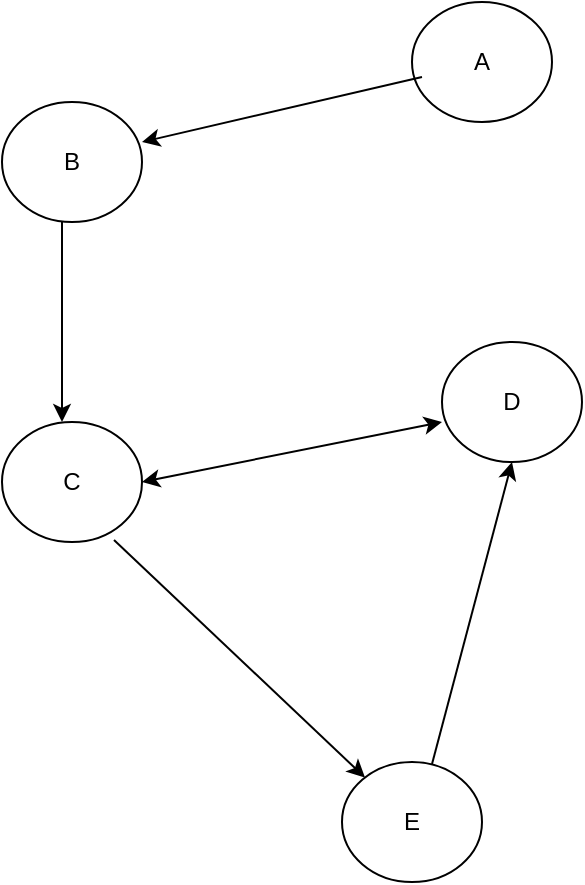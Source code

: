 <mxfile version="18.2.0" type="github">
  <diagram id="bfzW_d-6oRnT0RZYZXPe" name="Page-1">
    <mxGraphModel dx="2062" dy="1154" grid="1" gridSize="10" guides="1" tooltips="1" connect="1" arrows="1" fold="1" page="1" pageScale="1" pageWidth="850" pageHeight="1100" math="0" shadow="0">
      <root>
        <mxCell id="0" />
        <mxCell id="1" parent="0" />
        <mxCell id="bTZJxM_oHtJKS08J0ipN-1" value="" style="ellipse;whiteSpace=wrap;html=1;" vertex="1" parent="1">
          <mxGeometry x="220" y="100" width="70" height="60" as="geometry" />
        </mxCell>
        <mxCell id="bTZJxM_oHtJKS08J0ipN-2" value="" style="ellipse;whiteSpace=wrap;html=1;" vertex="1" parent="1">
          <mxGeometry x="425" y="50" width="70" height="60" as="geometry" />
        </mxCell>
        <mxCell id="bTZJxM_oHtJKS08J0ipN-3" value="" style="ellipse;whiteSpace=wrap;html=1;" vertex="1" parent="1">
          <mxGeometry x="440" y="220" width="70" height="60" as="geometry" />
        </mxCell>
        <mxCell id="bTZJxM_oHtJKS08J0ipN-4" value="" style="ellipse;whiteSpace=wrap;html=1;" vertex="1" parent="1">
          <mxGeometry x="220" y="260" width="70" height="60" as="geometry" />
        </mxCell>
        <mxCell id="bTZJxM_oHtJKS08J0ipN-5" value="" style="ellipse;whiteSpace=wrap;html=1;" vertex="1" parent="1">
          <mxGeometry x="390" y="430" width="70" height="60" as="geometry" />
        </mxCell>
        <mxCell id="bTZJxM_oHtJKS08J0ipN-6" value="B" style="text;html=1;strokeColor=none;fillColor=none;align=center;verticalAlign=middle;whiteSpace=wrap;rounded=0;" vertex="1" parent="1">
          <mxGeometry x="225" y="115" width="60" height="30" as="geometry" />
        </mxCell>
        <mxCell id="bTZJxM_oHtJKS08J0ipN-7" value="A" style="text;html=1;strokeColor=none;fillColor=none;align=center;verticalAlign=middle;whiteSpace=wrap;rounded=0;" vertex="1" parent="1">
          <mxGeometry x="430" y="65" width="60" height="30" as="geometry" />
        </mxCell>
        <mxCell id="bTZJxM_oHtJKS08J0ipN-8" value="D" style="text;html=1;strokeColor=none;fillColor=none;align=center;verticalAlign=middle;whiteSpace=wrap;rounded=0;" vertex="1" parent="1">
          <mxGeometry x="445" y="235" width="60" height="30" as="geometry" />
        </mxCell>
        <mxCell id="bTZJxM_oHtJKS08J0ipN-9" value="C" style="text;html=1;strokeColor=none;fillColor=none;align=center;verticalAlign=middle;whiteSpace=wrap;rounded=0;" vertex="1" parent="1">
          <mxGeometry x="225" y="275" width="60" height="30" as="geometry" />
        </mxCell>
        <mxCell id="bTZJxM_oHtJKS08J0ipN-10" value="E" style="text;html=1;strokeColor=none;fillColor=none;align=center;verticalAlign=middle;whiteSpace=wrap;rounded=0;" vertex="1" parent="1">
          <mxGeometry x="395" y="445" width="60" height="30" as="geometry" />
        </mxCell>
        <mxCell id="bTZJxM_oHtJKS08J0ipN-11" value="" style="endArrow=classic;html=1;rounded=0;exitX=0;exitY=0.75;exitDx=0;exitDy=0;" edge="1" parent="1" source="bTZJxM_oHtJKS08J0ipN-7">
          <mxGeometry width="50" height="50" relative="1" as="geometry">
            <mxPoint x="375" y="90" as="sourcePoint" />
            <mxPoint x="290" y="120" as="targetPoint" />
          </mxGeometry>
        </mxCell>
        <mxCell id="bTZJxM_oHtJKS08J0ipN-12" value="" style="endArrow=classic;startArrow=classic;html=1;rounded=0;exitX=1;exitY=0.5;exitDx=0;exitDy=0;" edge="1" parent="1" source="bTZJxM_oHtJKS08J0ipN-4">
          <mxGeometry width="50" height="50" relative="1" as="geometry">
            <mxPoint x="390" y="310" as="sourcePoint" />
            <mxPoint x="440" y="260" as="targetPoint" />
          </mxGeometry>
        </mxCell>
        <mxCell id="bTZJxM_oHtJKS08J0ipN-13" value="" style="endArrow=classic;html=1;rounded=0;" edge="1" parent="1">
          <mxGeometry width="50" height="50" relative="1" as="geometry">
            <mxPoint x="250" y="160" as="sourcePoint" />
            <mxPoint x="250" y="260" as="targetPoint" />
          </mxGeometry>
        </mxCell>
        <mxCell id="bTZJxM_oHtJKS08J0ipN-14" value="" style="endArrow=classic;html=1;rounded=0;exitX=0.8;exitY=0.983;exitDx=0;exitDy=0;exitPerimeter=0;" edge="1" parent="1" source="bTZJxM_oHtJKS08J0ipN-4" target="bTZJxM_oHtJKS08J0ipN-5">
          <mxGeometry width="50" height="50" relative="1" as="geometry">
            <mxPoint x="400" y="410" as="sourcePoint" />
            <mxPoint x="450" y="360" as="targetPoint" />
          </mxGeometry>
        </mxCell>
        <mxCell id="bTZJxM_oHtJKS08J0ipN-15" value="" style="endArrow=classic;html=1;rounded=0;exitX=0.643;exitY=0.017;exitDx=0;exitDy=0;exitPerimeter=0;entryX=0.5;entryY=1;entryDx=0;entryDy=0;" edge="1" parent="1" source="bTZJxM_oHtJKS08J0ipN-5" target="bTZJxM_oHtJKS08J0ipN-3">
          <mxGeometry width="50" height="50" relative="1" as="geometry">
            <mxPoint x="400" y="410" as="sourcePoint" />
            <mxPoint x="450" y="360" as="targetPoint" />
          </mxGeometry>
        </mxCell>
      </root>
    </mxGraphModel>
  </diagram>
</mxfile>
